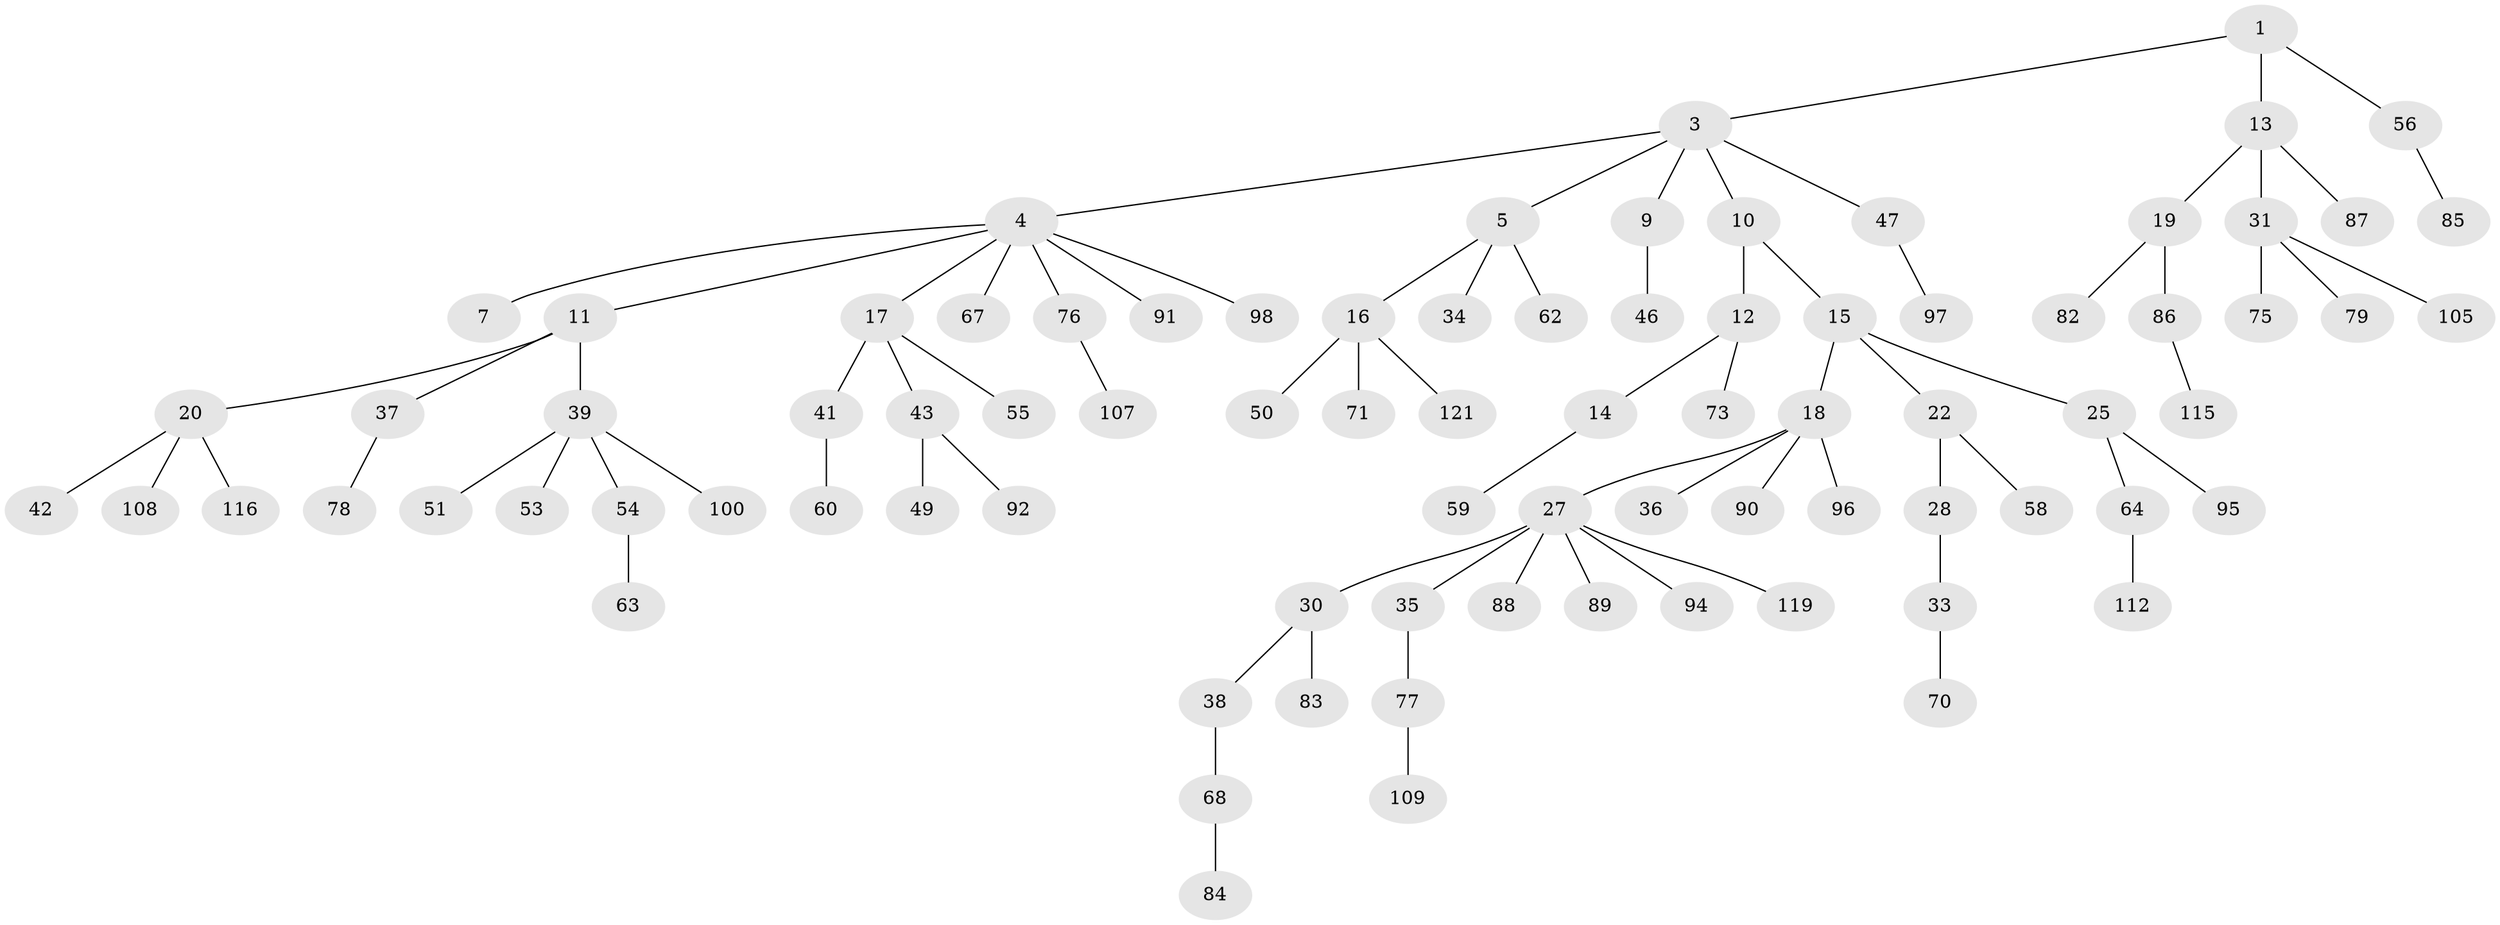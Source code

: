 // Generated by graph-tools (version 1.1) at 2025/52/02/27/25 19:52:12]
// undirected, 84 vertices, 83 edges
graph export_dot {
graph [start="1"]
  node [color=gray90,style=filled];
  1 [super="+2"];
  3 [super="+114"];
  4 [super="+6"];
  5 [super="+8"];
  7;
  9;
  10 [super="+48"];
  11;
  12 [super="+23"];
  13 [super="+26"];
  14 [super="+44"];
  15;
  16 [super="+57"];
  17 [super="+24"];
  18 [super="+61"];
  19 [super="+21"];
  20 [super="+32"];
  22 [super="+52"];
  25 [super="+29"];
  27 [super="+102"];
  28 [super="+66"];
  30 [super="+113"];
  31 [super="+81"];
  33 [super="+69"];
  34;
  35;
  36 [super="+40"];
  37 [super="+74"];
  38;
  39 [super="+117"];
  41 [super="+45"];
  42 [super="+72"];
  43;
  46 [super="+99"];
  47 [super="+120"];
  49;
  50;
  51;
  53 [super="+110"];
  54 [super="+80"];
  55 [super="+101"];
  56 [super="+118"];
  58 [super="+65"];
  59;
  60 [super="+111"];
  62;
  63;
  64;
  67;
  68 [super="+104"];
  70;
  71;
  73;
  75 [super="+125"];
  76;
  77 [super="+93"];
  78;
  79;
  82;
  83;
  84 [super="+106"];
  85;
  86;
  87 [super="+123"];
  88;
  89;
  90;
  91;
  92;
  94;
  95;
  96 [super="+103"];
  97;
  98;
  100;
  105 [super="+124"];
  107;
  108;
  109 [super="+122"];
  112;
  115;
  116;
  119;
  121;
  1 -- 13;
  1 -- 56;
  1 -- 3;
  3 -- 4;
  3 -- 5;
  3 -- 9;
  3 -- 10;
  3 -- 47;
  4 -- 7;
  4 -- 11;
  4 -- 67;
  4 -- 76;
  4 -- 17;
  4 -- 98;
  4 -- 91;
  5 -- 16;
  5 -- 34;
  5 -- 62;
  9 -- 46;
  10 -- 12;
  10 -- 15;
  11 -- 20;
  11 -- 37;
  11 -- 39;
  12 -- 14;
  12 -- 73;
  13 -- 19;
  13 -- 31;
  13 -- 87;
  14 -- 59;
  15 -- 18;
  15 -- 22;
  15 -- 25;
  16 -- 50;
  16 -- 121;
  16 -- 71;
  17 -- 43;
  17 -- 55;
  17 -- 41;
  18 -- 27;
  18 -- 36;
  18 -- 96;
  18 -- 90;
  19 -- 86;
  19 -- 82;
  20 -- 42;
  20 -- 116;
  20 -- 108;
  22 -- 28;
  22 -- 58;
  25 -- 64;
  25 -- 95;
  27 -- 30;
  27 -- 35;
  27 -- 88;
  27 -- 89;
  27 -- 94;
  27 -- 119;
  28 -- 33;
  30 -- 38;
  30 -- 83;
  31 -- 75;
  31 -- 79;
  31 -- 105;
  33 -- 70;
  35 -- 77;
  37 -- 78;
  38 -- 68;
  39 -- 51;
  39 -- 53;
  39 -- 54;
  39 -- 100;
  41 -- 60;
  43 -- 49;
  43 -- 92;
  47 -- 97;
  54 -- 63;
  56 -- 85;
  64 -- 112;
  68 -- 84;
  76 -- 107;
  77 -- 109;
  86 -- 115;
}
